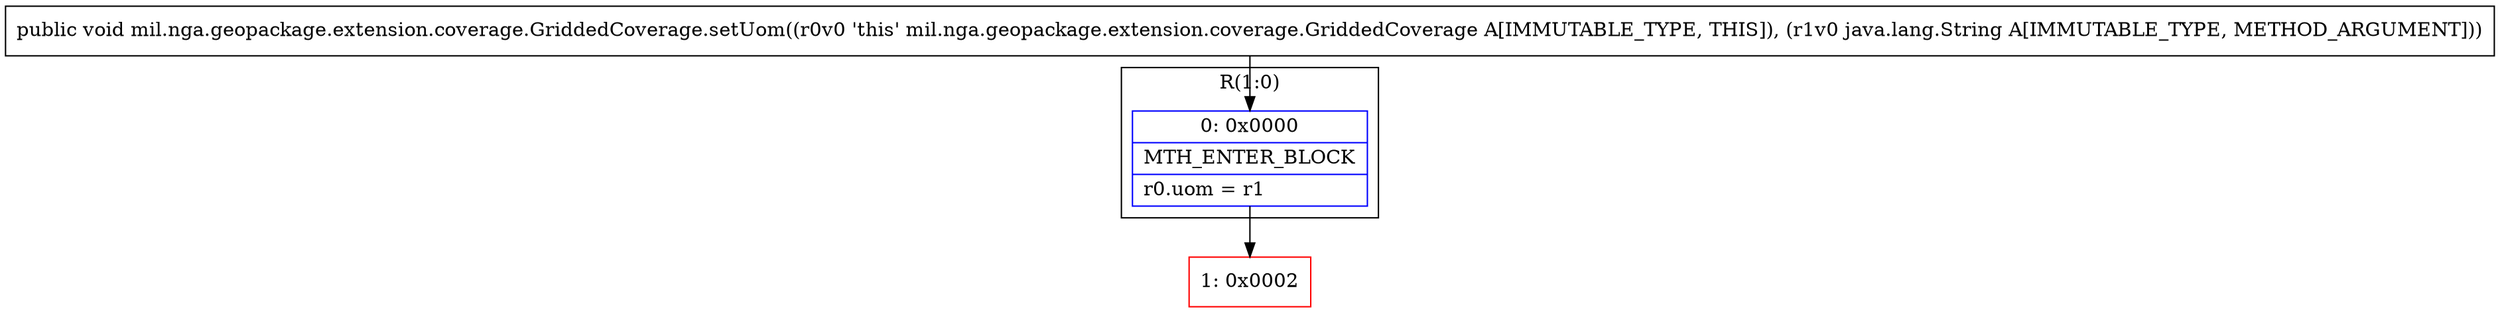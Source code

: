 digraph "CFG formil.nga.geopackage.extension.coverage.GriddedCoverage.setUom(Ljava\/lang\/String;)V" {
subgraph cluster_Region_1201224300 {
label = "R(1:0)";
node [shape=record,color=blue];
Node_0 [shape=record,label="{0\:\ 0x0000|MTH_ENTER_BLOCK\l|r0.uom = r1\l}"];
}
Node_1 [shape=record,color=red,label="{1\:\ 0x0002}"];
MethodNode[shape=record,label="{public void mil.nga.geopackage.extension.coverage.GriddedCoverage.setUom((r0v0 'this' mil.nga.geopackage.extension.coverage.GriddedCoverage A[IMMUTABLE_TYPE, THIS]), (r1v0 java.lang.String A[IMMUTABLE_TYPE, METHOD_ARGUMENT])) }"];
MethodNode -> Node_0;
Node_0 -> Node_1;
}

